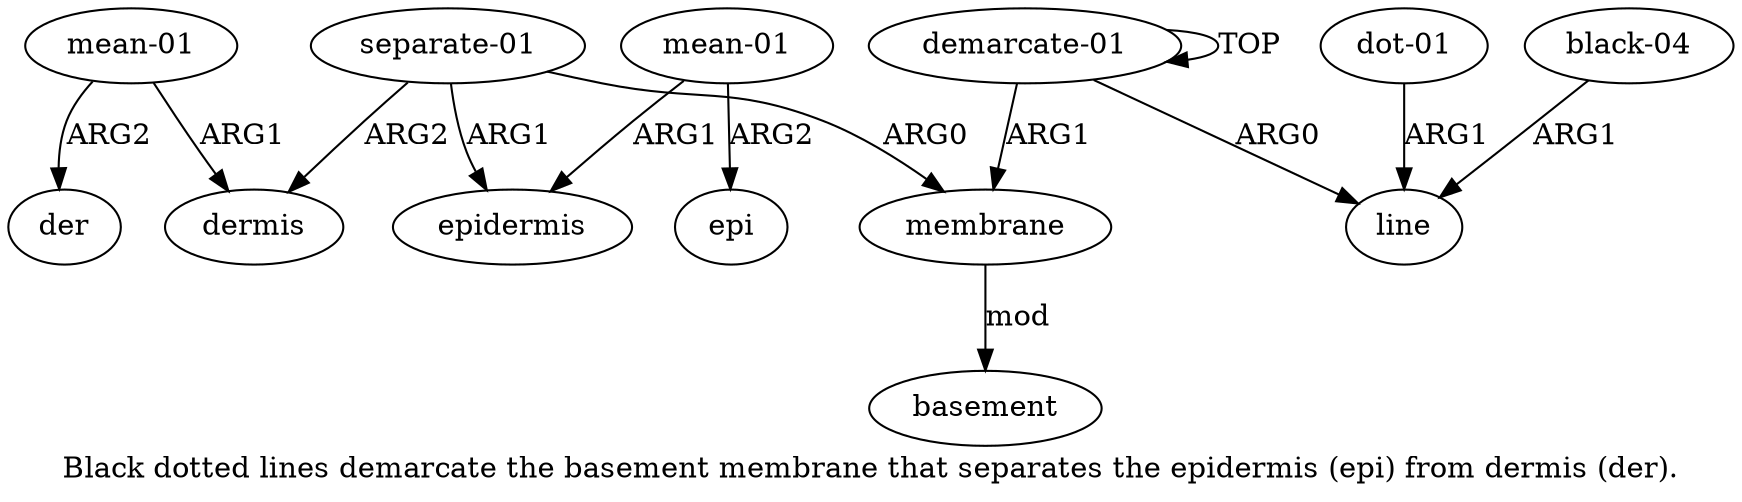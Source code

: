 digraph  {
	graph [label="Black dotted lines demarcate the basement membrane that separates the epidermis (epi) from dermis (der)."];
	node [label="\N"];
	a11	 [color=black,
		gold_ind=11,
		gold_label="mean-01",
		label="mean-01",
		test_ind=11,
		test_label="mean-01"];
	a10	 [color=black,
		gold_ind=10,
		gold_label=dermis,
		label=dermis,
		test_ind=10,
		test_label=dermis];
	a11 -> a10 [key=0,
	color=black,
	gold_label=ARG1,
	label=ARG1,
	test_label=ARG1];
a12 [color=black,
	gold_ind=12,
	gold_label=der,
	label=der,
	test_ind=12,
	test_label=der];
a11 -> a12 [key=0,
color=black,
gold_label=ARG2,
label=ARG2,
test_label=ARG2];
a1 [color=black,
gold_ind=1,
gold_label=line,
label=line,
test_ind=1,
test_label=line];
a0 [color=black,
gold_ind=0,
gold_label="demarcate-01",
label="demarcate-01",
test_ind=0,
test_label="demarcate-01"];
a0 -> a1 [key=0,
color=black,
gold_label=ARG0,
label=ARG0,
test_label=ARG0];
a0 -> a0 [key=0,
color=black,
gold_label=TOP,
label=TOP,
test_label=TOP];
a4 [color=black,
gold_ind=4,
gold_label=membrane,
label=membrane,
test_ind=4,
test_label=membrane];
a0 -> a4 [key=0,
color=black,
gold_label=ARG1,
label=ARG1,
test_label=ARG1];
a3 [color=black,
gold_ind=3,
gold_label="dot-01",
label="dot-01",
test_ind=3,
test_label="dot-01"];
a3 -> a1 [key=0,
color=black,
gold_label=ARG1,
label=ARG1,
test_label=ARG1];
a2 [color=black,
gold_ind=2,
gold_label="black-04",
label="black-04",
test_ind=2,
test_label="black-04"];
a2 -> a1 [key=0,
color=black,
gold_label=ARG1,
label=ARG1,
test_label=ARG1];
a5 [color=black,
gold_ind=5,
gold_label=basement,
label=basement,
test_ind=5,
test_label=basement];
a4 -> a5 [key=0,
color=black,
gold_label=mod,
label=mod,
test_label=mod];
a7 [color=black,
gold_ind=7,
gold_label=epidermis,
label=epidermis,
test_ind=7,
test_label=epidermis];
a6 [color=black,
gold_ind=6,
gold_label="separate-01",
label="separate-01",
test_ind=6,
test_label="separate-01"];
a6 -> a10 [key=0,
color=black,
gold_label=ARG2,
label=ARG2,
test_label=ARG2];
a6 -> a4 [key=0,
color=black,
gold_label=ARG0,
label=ARG0,
test_label=ARG0];
a6 -> a7 [key=0,
color=black,
gold_label=ARG1,
label=ARG1,
test_label=ARG1];
a9 [color=black,
gold_ind=9,
gold_label=epi,
label=epi,
test_ind=9,
test_label=epi];
a8 [color=black,
gold_ind=8,
gold_label="mean-01",
label="mean-01",
test_ind=8,
test_label="mean-01"];
a8 -> a7 [key=0,
color=black,
gold_label=ARG1,
label=ARG1,
test_label=ARG1];
a8 -> a9 [key=0,
color=black,
gold_label=ARG2,
label=ARG2,
test_label=ARG2];
}
